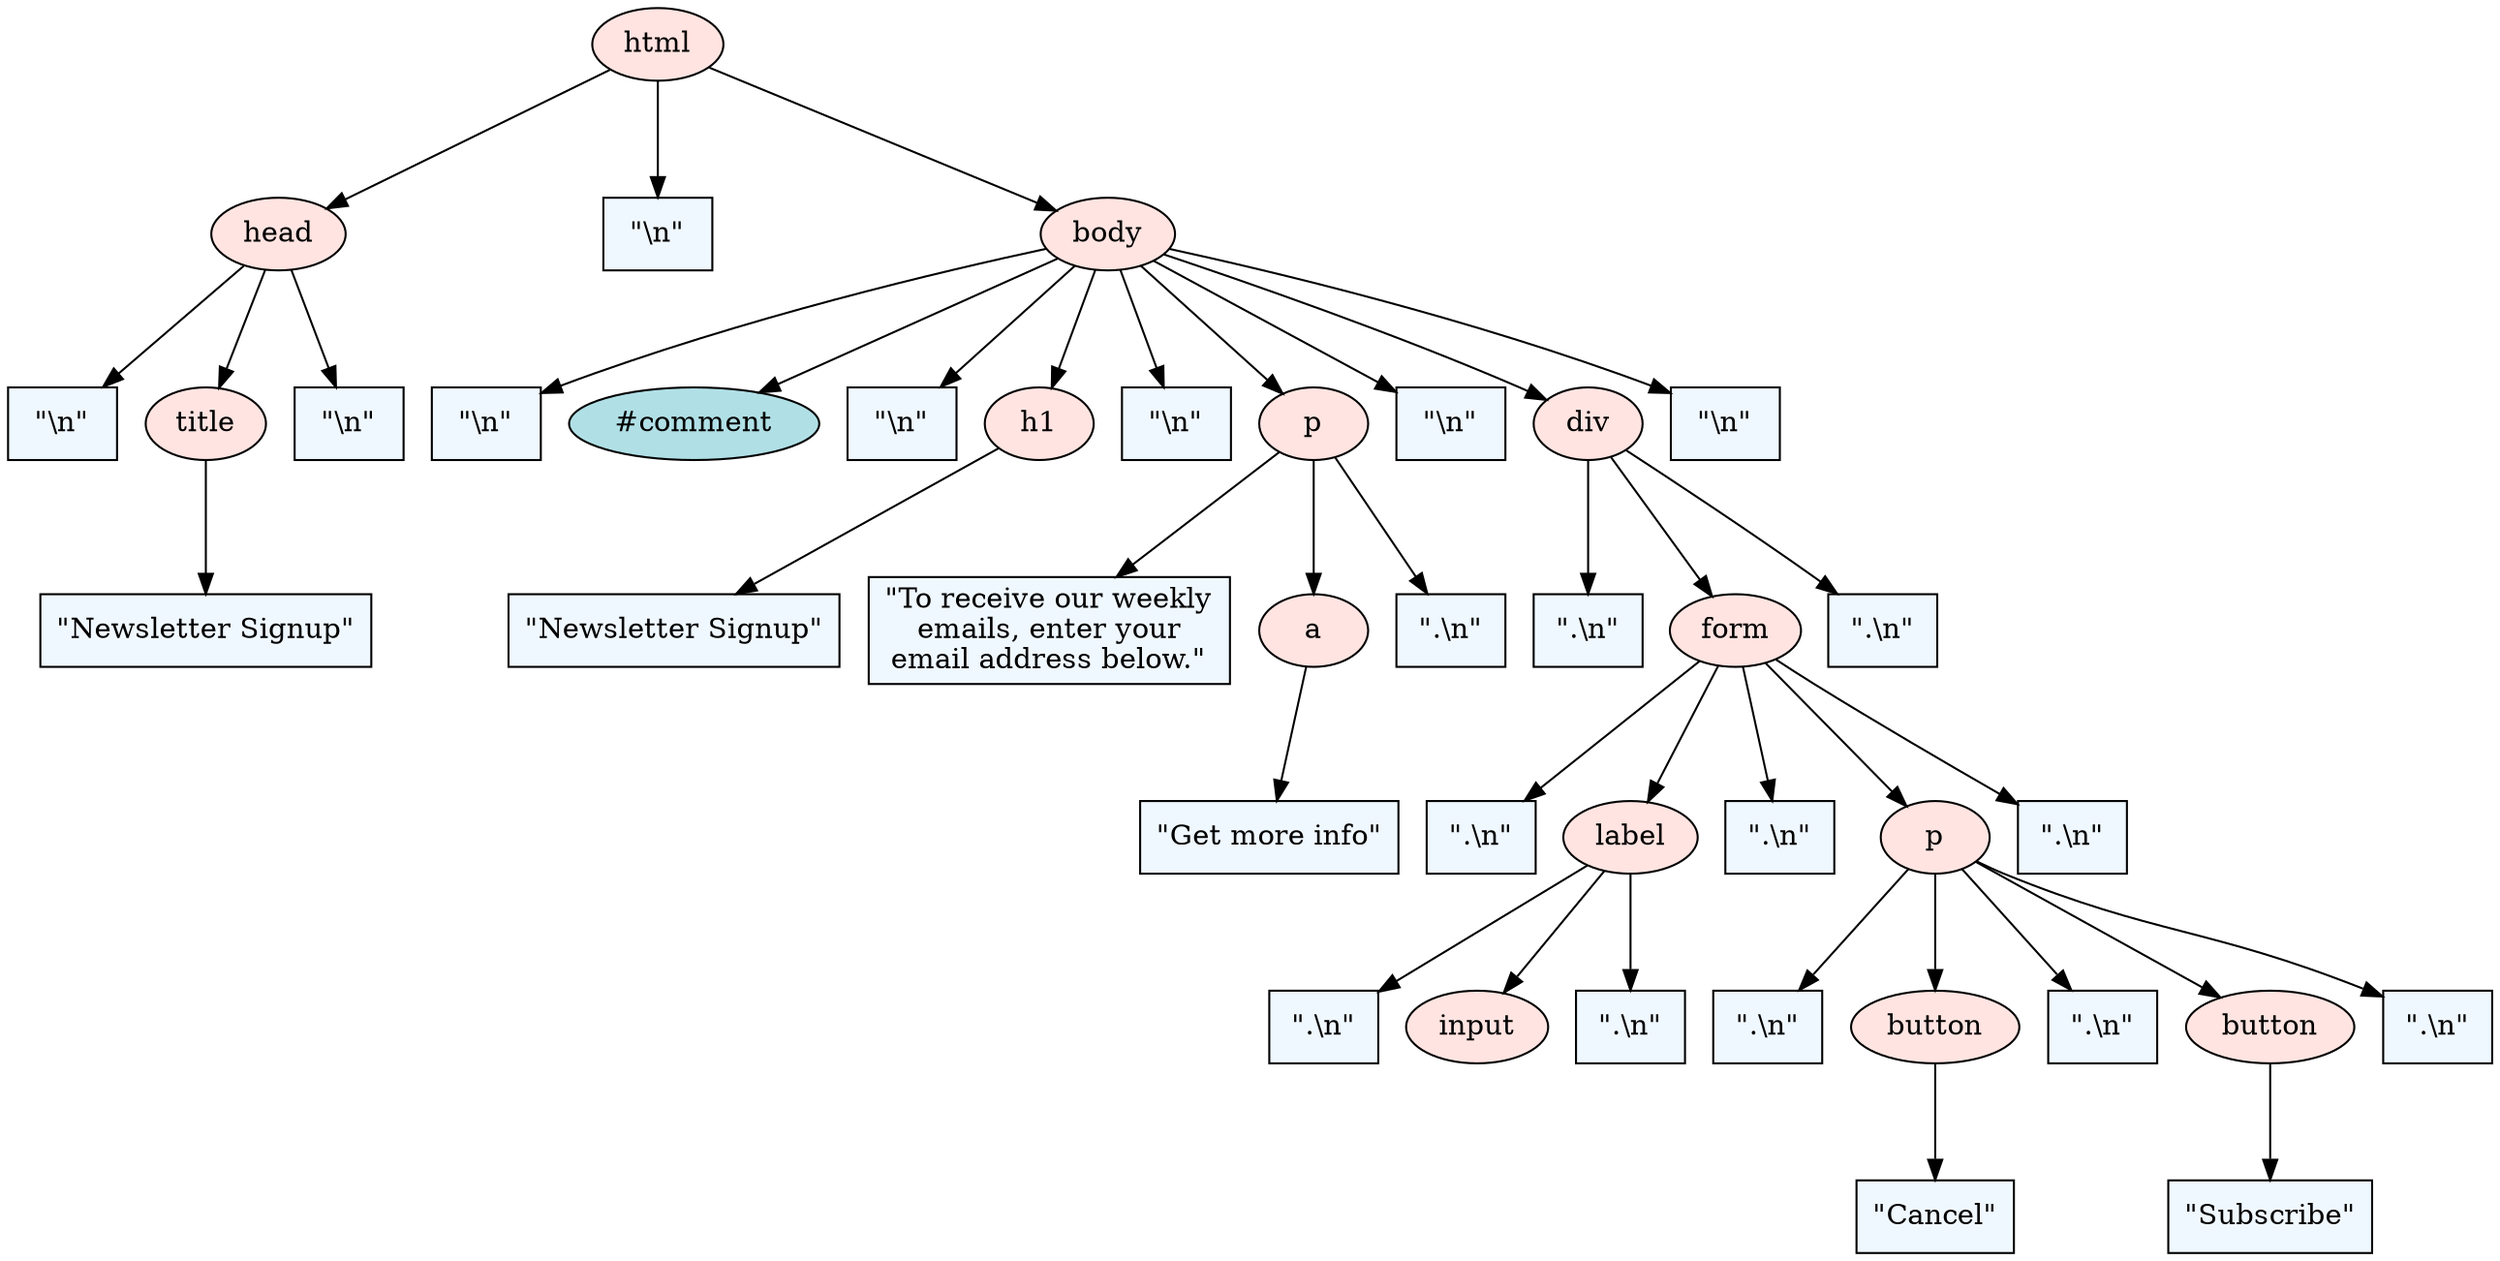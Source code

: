 digraph DOM_tree {
  // Graph attributes
  size="100";
  rankdir=TB;
  nodesep=0.2;
  ranksep=0.8
  node [shape=box, style=filled, fillcolor=aliceblue]

  // Nodes
  html [label="html", shape=ellipse, fillcolor=mistyrose];
  head [label="head", shape=ellipse, fillcolor=mistyrose];
  head_text [label="\"\\n\""];
  title [label="title", shape=ellipse, fillcolor=mistyrose];
  title_text [label="\"Newsletter Signup\""];
  head_text2 [label="\"\\n\""];

  html_text [label="\"\\n\""];

  body [label="body", shape=ellipse, fillcolor=mistyrose];
  body_text [label="\"\\n\""];
  comment [label="#comment", shape=ellipse, fillcolor=powderblue];
  body_text2 [label="\"\\n\""];

  h1 [label="h1", shape=ellipse, fillcolor=mistyrose];
  h1_text [label="\"Newsletter Signup\""];
  body_text3 [label="\"\\n\""];
  p_intro [label="p", shape=ellipse, fillcolor=mistyrose];

  p_text [label="\"To receive our weekly\n emails, enter your \nemail address below.\""];
  a [label="a", shape=ellipse, fillcolor=mistyrose];
  a_text [label="\"Get more info\""];
  p_text2 [label="\".\\n\""];
  body_text4 [label="\"\\n\""];

  div [label="div", shape=ellipse, fillcolor=mistyrose];
  div_text [label="\".\\n\""];

  form [label="form", shape=ellipse, fillcolor=mistyrose];
  form_text [label="\".\\n\""];
  label [label="label", shape=ellipse, fillcolor=mistyrose];
  label_text [label="\".\\n\""];
  input [label="input", shape=ellipse, fillcolor=mistyrose];
  label_text2 [label="\".\\n\""];
  form_text2 [label="\".\\n\""];

  p_controls [label="p", shape=ellipse, fillcolor=mistyrose];
  p_controls_text [label="\".\\n\""];
  button_cancel [label="button", shape=ellipse, fillcolor=mistyrose];
  button_cancel_text [label="\"Cancel\""];

  p_controls_text2 [label="\".\\n\""];
  button_submit [label="button", shape=ellipse, fillcolor=mistyrose];
  button_submit_text [label="\"Subscribe\""];

  p_controls_text3 [label="\".\\n\""];
  form_text3 [label="\".\\n\""];
  div_text2 [label="\".\\n\""];
  body_text5 [label="\"\\n\""];

  // Edges
  html -> {head html_text body};
  
  head -> {title head_text head_text2};
  title -> title_text;
  
  body -> {body_text comment body_text2 h1 body_text3 p_intro body_text4 div body_text5};
  h1 -> h1_text;
  
  p_intro -> {p_text a p_text2};
  a -> a_text;
  
  div -> {div_text form div_text2};
  form -> {form_text label form_text2 p_controls form_text3};
  
  label -> {label_text input label_text2};
  
  p_controls -> {p_controls_text button_cancel p_controls_text2 button_submit p_controls_text3};
  button_cancel -> button_cancel_text;
  button_submit -> button_submit_text;

}

